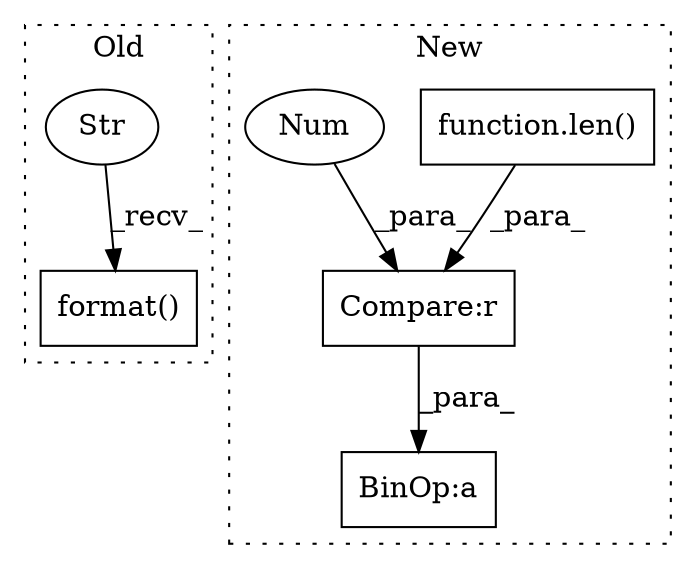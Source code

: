 digraph G {
subgraph cluster0 {
1 [label="format()" a="75" s="7661,7732" l="51,1" shape="box"];
4 [label="Str" a="66" s="7661" l="43" shape="ellipse"];
label = "Old";
style="dotted";
}
subgraph cluster1 {
2 [label="function.len()" a="75" s="7568,7586" l="4,1" shape="box"];
3 [label="BinOp:a" a="82" s="7566" l="1" shape="box"];
5 [label="Compare:r" a="40" s="7567" l="23" shape="box"];
6 [label="Num" a="76" s="7588" l="1" shape="ellipse"];
label = "New";
style="dotted";
}
2 -> 5 [label="_para_"];
4 -> 1 [label="_recv_"];
5 -> 3 [label="_para_"];
6 -> 5 [label="_para_"];
}